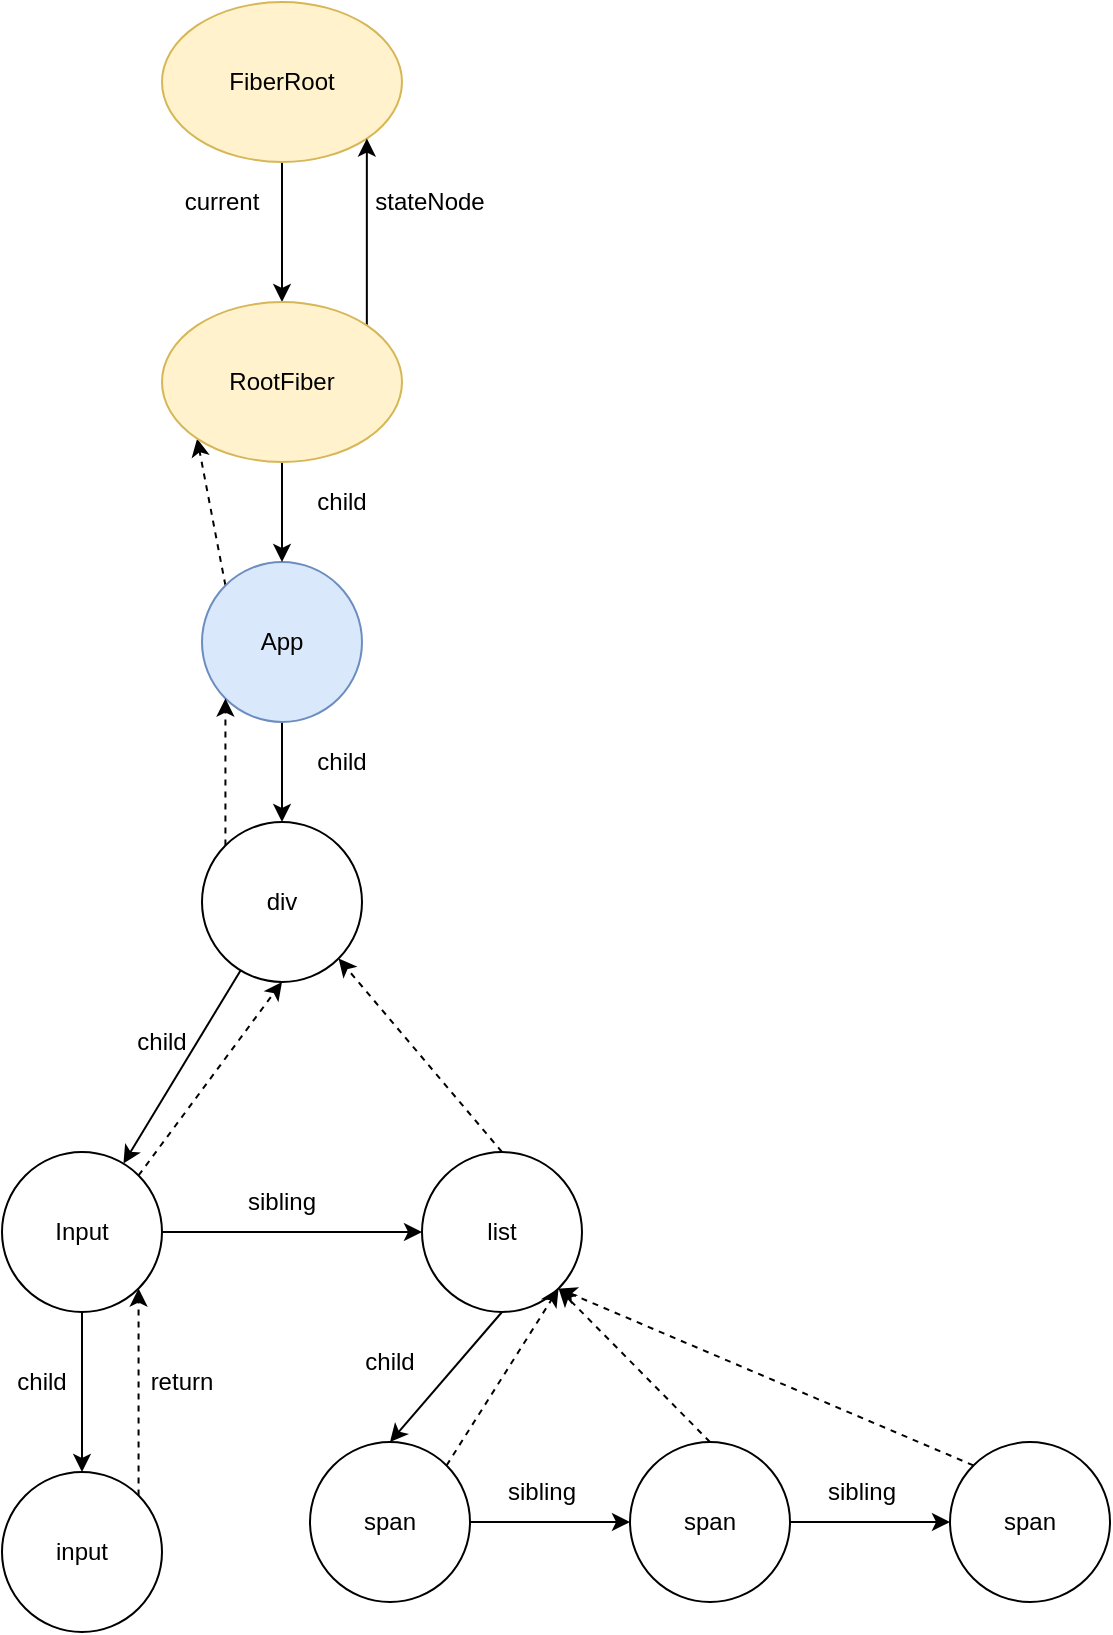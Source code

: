 <mxfile version="13.0.6" type="github">
  <diagram id="tv339kQlTo9JhmAGd2OD" name="第 1 页">
    <mxGraphModel dx="852" dy="433" grid="1" gridSize="10" guides="1" tooltips="1" connect="1" arrows="1" fold="1" page="1" pageScale="1" pageWidth="827" pageHeight="1169" math="0" shadow="0">
      <root>
        <mxCell id="0" />
        <mxCell id="1" parent="0" />
        <mxCell id="zU6k_sW0FiujC7C8IrZs-11" style="edgeStyle=orthogonalEdgeStyle;rounded=0;orthogonalLoop=1;jettySize=auto;html=1;exitX=0.5;exitY=1;exitDx=0;exitDy=0;" edge="1" parent="1" source="zU6k_sW0FiujC7C8IrZs-1" target="zU6k_sW0FiujC7C8IrZs-10">
          <mxGeometry relative="1" as="geometry" />
        </mxCell>
        <mxCell id="zU6k_sW0FiujC7C8IrZs-41" style="edgeStyle=none;rounded=0;orthogonalLoop=1;jettySize=auto;html=1;exitX=0;exitY=0;exitDx=0;exitDy=0;entryX=0;entryY=1;entryDx=0;entryDy=0;dashed=1;" edge="1" parent="1" source="zU6k_sW0FiujC7C8IrZs-1" target="zU6k_sW0FiujC7C8IrZs-3">
          <mxGeometry relative="1" as="geometry" />
        </mxCell>
        <mxCell id="zU6k_sW0FiujC7C8IrZs-1" value="App" style="ellipse;whiteSpace=wrap;html=1;aspect=fixed;fillColor=#dae8fc;strokeColor=#6c8ebf;" vertex="1" parent="1">
          <mxGeometry x="280" y="290" width="80" height="80" as="geometry" />
        </mxCell>
        <mxCell id="zU6k_sW0FiujC7C8IrZs-4" style="edgeStyle=orthogonalEdgeStyle;rounded=0;orthogonalLoop=1;jettySize=auto;html=1;exitX=0.5;exitY=1;exitDx=0;exitDy=0;entryX=0.5;entryY=0;entryDx=0;entryDy=0;" edge="1" parent="1" source="zU6k_sW0FiujC7C8IrZs-2" target="zU6k_sW0FiujC7C8IrZs-3">
          <mxGeometry relative="1" as="geometry" />
        </mxCell>
        <mxCell id="zU6k_sW0FiujC7C8IrZs-2" value="FiberRoot" style="ellipse;whiteSpace=wrap;html=1;fillColor=#fff2cc;strokeColor=#d6b656;" vertex="1" parent="1">
          <mxGeometry x="260" y="10" width="120" height="80" as="geometry" />
        </mxCell>
        <mxCell id="zU6k_sW0FiujC7C8IrZs-5" style="edgeStyle=orthogonalEdgeStyle;rounded=0;orthogonalLoop=1;jettySize=auto;html=1;exitX=1;exitY=0;exitDx=0;exitDy=0;entryX=1;entryY=1;entryDx=0;entryDy=0;" edge="1" parent="1" source="zU6k_sW0FiujC7C8IrZs-3" target="zU6k_sW0FiujC7C8IrZs-2">
          <mxGeometry relative="1" as="geometry" />
        </mxCell>
        <mxCell id="zU6k_sW0FiujC7C8IrZs-9" style="edgeStyle=orthogonalEdgeStyle;rounded=0;orthogonalLoop=1;jettySize=auto;html=1;exitX=0.5;exitY=1;exitDx=0;exitDy=0;entryX=0.5;entryY=0;entryDx=0;entryDy=0;" edge="1" parent="1" source="zU6k_sW0FiujC7C8IrZs-3" target="zU6k_sW0FiujC7C8IrZs-1">
          <mxGeometry relative="1" as="geometry" />
        </mxCell>
        <mxCell id="zU6k_sW0FiujC7C8IrZs-3" value="RootFiber" style="ellipse;whiteSpace=wrap;html=1;fillColor=#fff2cc;strokeColor=#d6b656;" vertex="1" parent="1">
          <mxGeometry x="260" y="160" width="120" height="80" as="geometry" />
        </mxCell>
        <mxCell id="zU6k_sW0FiujC7C8IrZs-6" value="current" style="text;html=1;strokeColor=none;fillColor=none;align=center;verticalAlign=middle;whiteSpace=wrap;rounded=0;" vertex="1" parent="1">
          <mxGeometry x="270" y="100" width="40" height="20" as="geometry" />
        </mxCell>
        <mxCell id="zU6k_sW0FiujC7C8IrZs-8" value="stateNode" style="text;html=1;strokeColor=none;fillColor=none;align=center;verticalAlign=middle;whiteSpace=wrap;rounded=0;" vertex="1" parent="1">
          <mxGeometry x="374" y="100" width="40" height="20" as="geometry" />
        </mxCell>
        <mxCell id="zU6k_sW0FiujC7C8IrZs-13" value="" style="rounded=0;orthogonalLoop=1;jettySize=auto;html=1;" edge="1" parent="1" source="zU6k_sW0FiujC7C8IrZs-10" target="zU6k_sW0FiujC7C8IrZs-12">
          <mxGeometry relative="1" as="geometry" />
        </mxCell>
        <mxCell id="zU6k_sW0FiujC7C8IrZs-40" style="edgeStyle=none;rounded=0;orthogonalLoop=1;jettySize=auto;html=1;exitX=0;exitY=0;exitDx=0;exitDy=0;entryX=0;entryY=1;entryDx=0;entryDy=0;dashed=1;" edge="1" parent="1" source="zU6k_sW0FiujC7C8IrZs-10" target="zU6k_sW0FiujC7C8IrZs-1">
          <mxGeometry relative="1" as="geometry" />
        </mxCell>
        <mxCell id="zU6k_sW0FiujC7C8IrZs-10" value="div" style="ellipse;whiteSpace=wrap;html=1;aspect=fixed;" vertex="1" parent="1">
          <mxGeometry x="280" y="420" width="80" height="80" as="geometry" />
        </mxCell>
        <mxCell id="zU6k_sW0FiujC7C8IrZs-27" style="edgeStyle=none;rounded=0;orthogonalLoop=1;jettySize=auto;html=1;exitX=0.5;exitY=0;exitDx=0;exitDy=0;entryX=1;entryY=1;entryDx=0;entryDy=0;dashed=1;" edge="1" parent="1" source="zU6k_sW0FiujC7C8IrZs-14" target="zU6k_sW0FiujC7C8IrZs-10">
          <mxGeometry relative="1" as="geometry" />
        </mxCell>
        <mxCell id="zU6k_sW0FiujC7C8IrZs-28" style="edgeStyle=none;rounded=0;orthogonalLoop=1;jettySize=auto;html=1;exitX=0.5;exitY=1;exitDx=0;exitDy=0;entryX=0.5;entryY=0;entryDx=0;entryDy=0;" edge="1" parent="1" source="zU6k_sW0FiujC7C8IrZs-14" target="zU6k_sW0FiujC7C8IrZs-29">
          <mxGeometry relative="1" as="geometry">
            <mxPoint x="540" y="720" as="targetPoint" />
          </mxGeometry>
        </mxCell>
        <mxCell id="zU6k_sW0FiujC7C8IrZs-14" value="list" style="ellipse;whiteSpace=wrap;html=1;aspect=fixed;" vertex="1" parent="1">
          <mxGeometry x="390" y="585" width="80" height="80" as="geometry" />
        </mxCell>
        <mxCell id="zU6k_sW0FiujC7C8IrZs-16" style="edgeStyle=none;rounded=0;orthogonalLoop=1;jettySize=auto;html=1;exitX=1;exitY=0.5;exitDx=0;exitDy=0;entryX=0;entryY=0.5;entryDx=0;entryDy=0;" edge="1" parent="1" source="zU6k_sW0FiujC7C8IrZs-12" target="zU6k_sW0FiujC7C8IrZs-14">
          <mxGeometry relative="1" as="geometry" />
        </mxCell>
        <mxCell id="zU6k_sW0FiujC7C8IrZs-22" value="" style="edgeStyle=none;rounded=0;orthogonalLoop=1;jettySize=auto;html=1;" edge="1" parent="1" source="zU6k_sW0FiujC7C8IrZs-12" target="zU6k_sW0FiujC7C8IrZs-21">
          <mxGeometry relative="1" as="geometry" />
        </mxCell>
        <mxCell id="zU6k_sW0FiujC7C8IrZs-25" style="edgeStyle=none;rounded=0;orthogonalLoop=1;jettySize=auto;html=1;exitX=1;exitY=0;exitDx=0;exitDy=0;entryX=0.5;entryY=1;entryDx=0;entryDy=0;dashed=1;" edge="1" parent="1" source="zU6k_sW0FiujC7C8IrZs-12" target="zU6k_sW0FiujC7C8IrZs-10">
          <mxGeometry relative="1" as="geometry" />
        </mxCell>
        <mxCell id="zU6k_sW0FiujC7C8IrZs-12" value="Input" style="ellipse;whiteSpace=wrap;html=1;aspect=fixed;" vertex="1" parent="1">
          <mxGeometry x="180" y="585" width="80" height="80" as="geometry" />
        </mxCell>
        <mxCell id="zU6k_sW0FiujC7C8IrZs-24" style="edgeStyle=none;rounded=0;orthogonalLoop=1;jettySize=auto;html=1;exitX=1;exitY=0;exitDx=0;exitDy=0;entryX=1;entryY=1;entryDx=0;entryDy=0;dashed=1;" edge="1" parent="1" source="zU6k_sW0FiujC7C8IrZs-21" target="zU6k_sW0FiujC7C8IrZs-12">
          <mxGeometry relative="1" as="geometry" />
        </mxCell>
        <mxCell id="zU6k_sW0FiujC7C8IrZs-21" value="input" style="ellipse;whiteSpace=wrap;html=1;aspect=fixed;" vertex="1" parent="1">
          <mxGeometry x="180" y="745" width="80" height="80" as="geometry" />
        </mxCell>
        <mxCell id="zU6k_sW0FiujC7C8IrZs-17" value="child" style="text;html=1;strokeColor=none;fillColor=none;align=center;verticalAlign=middle;whiteSpace=wrap;rounded=0;" vertex="1" parent="1">
          <mxGeometry x="330" y="250" width="40" height="20" as="geometry" />
        </mxCell>
        <mxCell id="zU6k_sW0FiujC7C8IrZs-18" value="child" style="text;html=1;strokeColor=none;fillColor=none;align=center;verticalAlign=middle;whiteSpace=wrap;rounded=0;" vertex="1" parent="1">
          <mxGeometry x="330" y="380" width="40" height="20" as="geometry" />
        </mxCell>
        <mxCell id="zU6k_sW0FiujC7C8IrZs-19" value="child" style="text;html=1;strokeColor=none;fillColor=none;align=center;verticalAlign=middle;whiteSpace=wrap;rounded=0;" vertex="1" parent="1">
          <mxGeometry x="240" y="520" width="40" height="20" as="geometry" />
        </mxCell>
        <mxCell id="zU6k_sW0FiujC7C8IrZs-20" value="sibling" style="text;html=1;strokeColor=none;fillColor=none;align=center;verticalAlign=middle;whiteSpace=wrap;rounded=0;" vertex="1" parent="1">
          <mxGeometry x="300" y="600" width="40" height="20" as="geometry" />
        </mxCell>
        <mxCell id="zU6k_sW0FiujC7C8IrZs-23" value="child" style="text;html=1;strokeColor=none;fillColor=none;align=center;verticalAlign=middle;whiteSpace=wrap;rounded=0;" vertex="1" parent="1">
          <mxGeometry x="180" y="690" width="40" height="20" as="geometry" />
        </mxCell>
        <mxCell id="zU6k_sW0FiujC7C8IrZs-26" value="return" style="text;html=1;strokeColor=none;fillColor=none;align=center;verticalAlign=middle;whiteSpace=wrap;rounded=0;" vertex="1" parent="1">
          <mxGeometry x="250" y="690" width="40" height="20" as="geometry" />
        </mxCell>
        <mxCell id="zU6k_sW0FiujC7C8IrZs-31" value="" style="edgeStyle=none;rounded=0;orthogonalLoop=1;jettySize=auto;html=1;" edge="1" parent="1" source="zU6k_sW0FiujC7C8IrZs-29" target="zU6k_sW0FiujC7C8IrZs-30">
          <mxGeometry relative="1" as="geometry" />
        </mxCell>
        <mxCell id="zU6k_sW0FiujC7C8IrZs-35" style="edgeStyle=none;rounded=0;orthogonalLoop=1;jettySize=auto;html=1;exitX=1;exitY=0;exitDx=0;exitDy=0;entryX=1;entryY=1;entryDx=0;entryDy=0;dashed=1;" edge="1" parent="1" source="zU6k_sW0FiujC7C8IrZs-29" target="zU6k_sW0FiujC7C8IrZs-14">
          <mxGeometry relative="1" as="geometry" />
        </mxCell>
        <mxCell id="zU6k_sW0FiujC7C8IrZs-29" value="span" style="ellipse;whiteSpace=wrap;html=1;aspect=fixed;" vertex="1" parent="1">
          <mxGeometry x="334" y="730" width="80" height="80" as="geometry" />
        </mxCell>
        <mxCell id="zU6k_sW0FiujC7C8IrZs-33" value="" style="edgeStyle=none;rounded=0;orthogonalLoop=1;jettySize=auto;html=1;" edge="1" parent="1" source="zU6k_sW0FiujC7C8IrZs-30" target="zU6k_sW0FiujC7C8IrZs-32">
          <mxGeometry relative="1" as="geometry" />
        </mxCell>
        <mxCell id="zU6k_sW0FiujC7C8IrZs-36" style="edgeStyle=none;rounded=0;orthogonalLoop=1;jettySize=auto;html=1;exitX=0.5;exitY=0;exitDx=0;exitDy=0;entryX=1;entryY=1;entryDx=0;entryDy=0;dashed=1;" edge="1" parent="1" source="zU6k_sW0FiujC7C8IrZs-30" target="zU6k_sW0FiujC7C8IrZs-14">
          <mxGeometry relative="1" as="geometry" />
        </mxCell>
        <mxCell id="zU6k_sW0FiujC7C8IrZs-30" value="span" style="ellipse;whiteSpace=wrap;html=1;aspect=fixed;" vertex="1" parent="1">
          <mxGeometry x="494" y="730" width="80" height="80" as="geometry" />
        </mxCell>
        <mxCell id="zU6k_sW0FiujC7C8IrZs-37" style="edgeStyle=none;rounded=0;orthogonalLoop=1;jettySize=auto;html=1;exitX=0;exitY=0;exitDx=0;exitDy=0;entryX=1;entryY=1;entryDx=0;entryDy=0;dashed=1;" edge="1" parent="1" source="zU6k_sW0FiujC7C8IrZs-32" target="zU6k_sW0FiujC7C8IrZs-14">
          <mxGeometry relative="1" as="geometry" />
        </mxCell>
        <mxCell id="zU6k_sW0FiujC7C8IrZs-32" value="span" style="ellipse;whiteSpace=wrap;html=1;aspect=fixed;" vertex="1" parent="1">
          <mxGeometry x="654" y="730" width="80" height="80" as="geometry" />
        </mxCell>
        <mxCell id="zU6k_sW0FiujC7C8IrZs-34" value="child" style="text;html=1;strokeColor=none;fillColor=none;align=center;verticalAlign=middle;whiteSpace=wrap;rounded=0;" vertex="1" parent="1">
          <mxGeometry x="354" y="680" width="40" height="20" as="geometry" />
        </mxCell>
        <mxCell id="zU6k_sW0FiujC7C8IrZs-38" value="sibling" style="text;html=1;strokeColor=none;fillColor=none;align=center;verticalAlign=middle;whiteSpace=wrap;rounded=0;" vertex="1" parent="1">
          <mxGeometry x="430" y="745" width="40" height="20" as="geometry" />
        </mxCell>
        <mxCell id="zU6k_sW0FiujC7C8IrZs-39" value="sibling" style="text;html=1;strokeColor=none;fillColor=none;align=center;verticalAlign=middle;whiteSpace=wrap;rounded=0;" vertex="1" parent="1">
          <mxGeometry x="590" y="745" width="40" height="20" as="geometry" />
        </mxCell>
      </root>
    </mxGraphModel>
  </diagram>
</mxfile>
